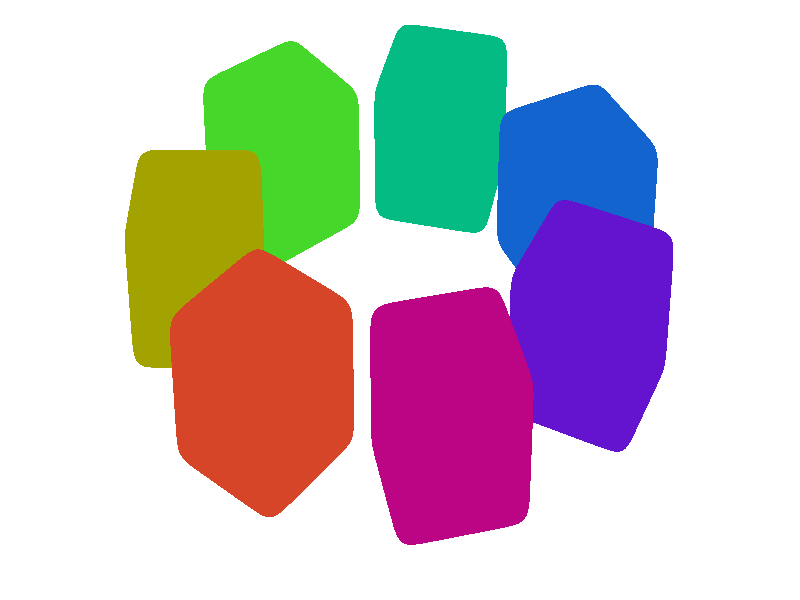 
global_settings {
  ambient_light rgb 1.5*<1, 1, 1>
  max_trace_level 10
}

camera {
	angle 25
	location 1.2*<0,-10,6>
	look_at <0,-1.2,0>
	right 16/9*x
	up y
}

light_source {
	<-5,3,9>
	color rgb <1,1,1>
	fade_distance 10
	fade_power 2
	
	area_light 8*x,8*y,8,8
	adaptive 1 jitter	
}

box {
	<-10,-10,-10>, <10,10,-1>
	pigment {color rgb 1}
	finish {phong .2}
}

union {
	#local n = 7;
	#local i = 0;
	#while(i < n)
	superellipsoid {
		<.2, .2>
		#local theta = i*360/n;
		scale 0.5
		translate 1.6*x - 0.5*z
		rotate theta*z
		pigment{color rgb 0.9*vnormalize(1.2*vaxis_rotate(x+y, <1,1,1>, theta))}
		finish {specular 0.1 phong .2 phong_size 12 metallic 1 reflection{0.9 metallic 0.9}}
	}
	#local i = i+1;
	#end

	
}